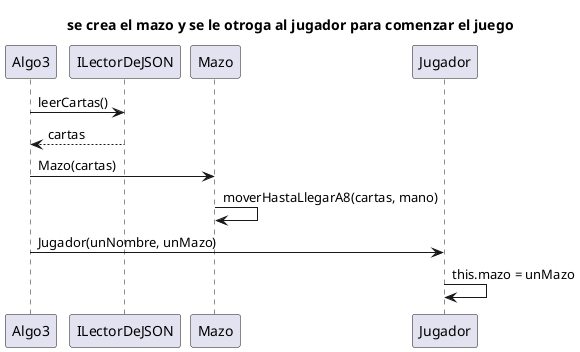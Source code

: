 vrearMazoYJugador.uml
@startuml
title se crea el mazo y se le otroga al jugador para comenzar el juego

Algo3 -> ILectorDeJSON : leerCartas() 
ILectorDeJSON --> Algo3 : cartas 
Algo3 -> Mazo : Mazo(cartas) 
Mazo -> Mazo : moverHastaLlegarA8(cartas, mano)

Algo3 -> Jugador : Jugador(unNombre, unMazo) 
Jugador -> Jugador : this.mazo = unMazo

@enduml 